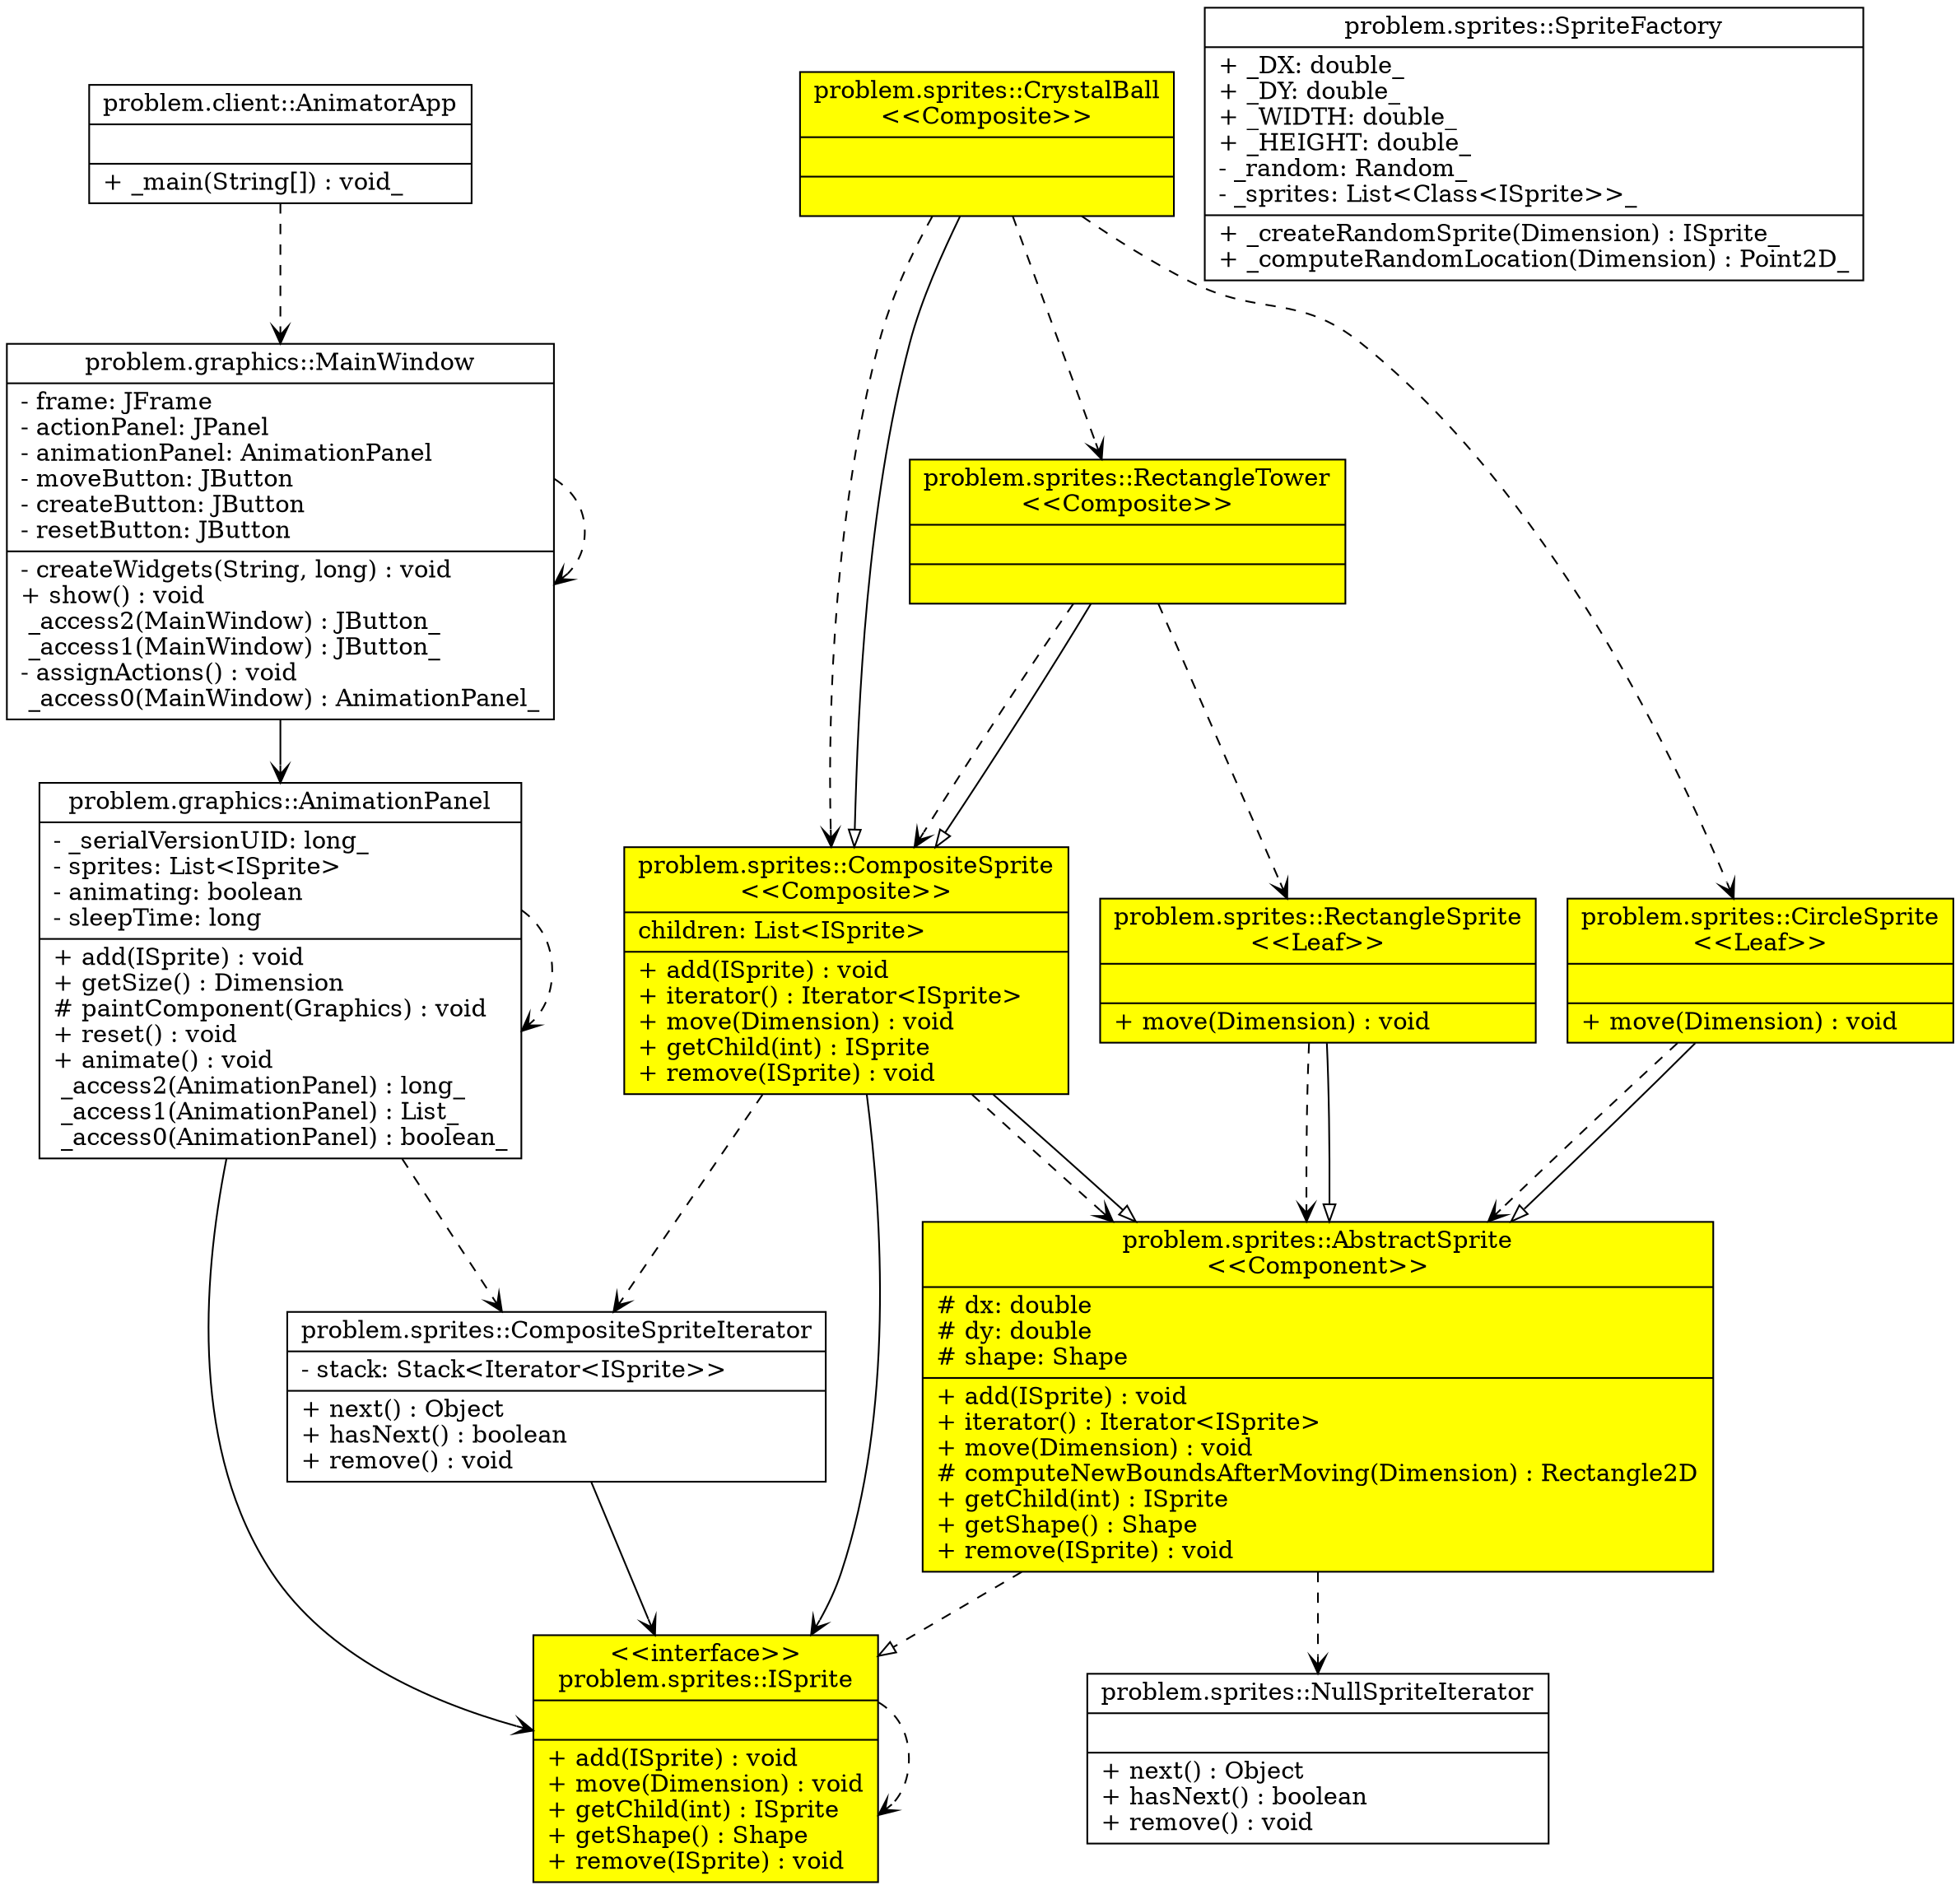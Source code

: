 digraph G{
	node [shape = "record"]
problemspritesAbstractSprite [
	label = "{problem.sprites::AbstractSprite\n\<\<Component\>\>|
	# dx: double\l
	# dy: double\l
	# shape: Shape\l
	|
	+ add(ISprite) : void\l
	+ iterator() : Iterator\<ISprite\>\l
	+ move(Dimension) : void\l
	# computeNewBoundsAfterMoving(Dimension) : Rectangle2D\l
	+ getChild(int) : ISprite\l
	+ getShape() : Shape\l
	+ remove(ISprite) : void\l
	}"
	style = "filled"
fillcolor = "yellow"]
problemspritesCompositeSpriteIterator [
	label = "{problem.sprites::CompositeSpriteIterator|
	- stack: Stack\<Iterator\<ISprite\>\>\l
	|
	+ next() : Object\l
	+ hasNext() : boolean\l
	+ remove() : void\l
	}"
	]
problemgraphicsAnimationPanel [
	label = "{problem.graphics::AnimationPanel|
	- _serialVersionUID: long_\l
	- sprites: List\<ISprite\>\l
	- animating: boolean\l
	- sleepTime: long\l
	|
	+ add(ISprite) : void\l
	+ getSize() : Dimension\l
	# paintComponent(Graphics) : void\l
	+ reset() : void\l
	+ animate() : void\l
	 _access2(AnimationPanel) : long_\l
	 _access1(AnimationPanel) : List_\l
	 _access0(AnimationPanel) : boolean_\l
	}"
	]
problemspritesISprite [
	label = "{\<\<interface\>\>\nproblem.sprites::ISprite\n\<\<Component\>\>|
	|
	+ add(ISprite) : void\l
	+ move(Dimension) : void\l
	+ getChild(int) : ISprite\l
	+ getShape() : Shape\l
	+ remove(ISprite) : void\l
	}"
	style = "filled"
fillcolor = "yellow"]
problemspritesISprite [
	label = "{\<\<interface\>\>\nproblem.sprites::ISprite|
	|
	+ add(ISprite) : void\l
	+ move(Dimension) : void\l
	+ getChild(int) : ISprite\l
	+ getShape() : Shape\l
	+ remove(ISprite) : void\l
	}"
	]
problemspritesCircleSprite [
	label = "{problem.sprites::CircleSprite\n\<\<Leaf\>\>|
	|
	+ move(Dimension) : void\l
	}"
	style = "filled"
fillcolor = "yellow"]
problemspritesRectangleTower [
	label = "{problem.sprites::RectangleTower\n\<\<Composite\>\>|
	|
	}"
	style = "filled"
fillcolor = "yellow"]
problemgraphicsMainWindow [
	label = "{problem.graphics::MainWindow|
	- frame: JFrame\l
	- actionPanel: JPanel\l
	- animationPanel: AnimationPanel\l
	- moveButton: JButton\l
	- createButton: JButton\l
	- resetButton: JButton\l
	|
	- createWidgets(String, long) : void\l
	+ show() : void\l
	 _access2(MainWindow) : JButton_\l
	 _access1(MainWindow) : JButton_\l
	- assignActions() : void\l
	 _access0(MainWindow) : AnimationPanel_\l
	}"
	]
problemspritesCrystalBall [
	label = "{problem.sprites::CrystalBall\n\<\<Composite\>\>|
	|
	}"
	style = "filled"
fillcolor = "yellow"]
problemspritesCompositeSprite [
	label = "{problem.sprites::CompositeSprite\n\<\<Composite\>\>|
	 children: List\<ISprite\>\l
	|
	+ add(ISprite) : void\l
	+ iterator() : Iterator\<ISprite\>\l
	+ move(Dimension) : void\l
	+ getChild(int) : ISprite\l
	+ remove(ISprite) : void\l
	}"
	style = "filled"
fillcolor = "yellow"]
problemspritesSpriteFactory [
	label = "{problem.sprites::SpriteFactory|
	+ _DX: double_\l
	+ _DY: double_\l
	+ _WIDTH: double_\l
	+ _HEIGHT: double_\l
	- _random: Random_\l
	- _sprites: List\<Class\<ISprite\>\>_\l
	|
	+ _createRandomSprite(Dimension) : ISprite_\l
	+ _computeRandomLocation(Dimension) : Point2D_\l
	}"
	]
problemspritesRectangleSprite [
	label = "{problem.sprites::RectangleSprite\n\<\<Leaf\>\>|
	|
	+ move(Dimension) : void\l
	}"
	style = "filled"
fillcolor = "yellow"]
problemspritesNullSpriteIterator [
	label = "{problem.sprites::NullSpriteIterator|
	|
	+ next() : Object\l
	+ hasNext() : boolean\l
	+ remove() : void\l
	}"
	]
problemclientAnimatorApp [
	label = "{problem.client::AnimatorApp|
	|
	+ _main(String[]) : void_\l
	}"
	]
	edge [style = "dashed"] [arrowhead = "empty"]
	[label = ""]problemspritesAbstractSprite->problemspritesISprite
	edge [style = "dashed"] [arrowhead = "open"]
	[label = ""]problemspritesAbstractSprite->problemspritesNullSpriteIterator
	edge [style = "solid"] [arrowhead = "open"]
	[label = ""]problemspritesCompositeSpriteIterator->problemspritesISprite
	edge [style = "solid"] [arrowhead = "open"]
	[label = ""]problemgraphicsAnimationPanel->problemspritesISprite
	edge [style = "dashed"] [arrowhead = "open"]
	[label = ""]problemgraphicsAnimationPanel->problemspritesCompositeSpriteIterator
	edge [style = "dashed"] [arrowhead = "open"]
	[label = ""]problemgraphicsAnimationPanel->problemgraphicsAnimationPanel
	edge [style = "dashed"] [arrowhead = "open"]
	[label = ""]problemspritesISprite->problemspritesISprite
	edge [style = "dashed"] [arrowhead = "open"]
	[label = ""]problemspritesCircleSprite->problemspritesAbstractSprite
	edge [style = "solid"] [arrowhead = "empty"]
	[label = ""]problemspritesCircleSprite->problemspritesAbstractSprite
	edge [style = "dashed"] [arrowhead = "open"]
	[label = ""]problemspritesRectangleTower->problemspritesRectangleSprite
	edge [style = "dashed"] [arrowhead = "open"]
	[label = ""]problemspritesRectangleTower->problemspritesCompositeSprite
	edge [style = "solid"] [arrowhead = "empty"]
	[label = ""]problemspritesRectangleTower->problemspritesCompositeSprite
	edge [style = "solid"] [arrowhead = "open"]
	[label = ""]problemgraphicsMainWindow->problemgraphicsAnimationPanel
	edge [style = "dashed"] [arrowhead = "open"]
	[label = ""]problemgraphicsMainWindow->problemgraphicsMainWindow
	edge [style = "dashed"] [arrowhead = "open"]
	[label = ""]problemspritesCrystalBall->problemspritesRectangleTower
	edge [style = "dashed"] [arrowhead = "open"]
	[label = ""]problemspritesCrystalBall->problemspritesCircleSprite
	edge [style = "dashed"] [arrowhead = "open"]
	[label = ""]problemspritesCrystalBall->problemspritesCompositeSprite
	edge [style = "solid"] [arrowhead = "empty"]
	[label = ""]problemspritesCrystalBall->problemspritesCompositeSprite
	edge [style = "solid"] [arrowhead = "open"]
	[label = ""]problemspritesCompositeSprite->problemspritesISprite
	edge [style = "dashed"] [arrowhead = "open"]
	[label = ""]problemspritesCompositeSprite->problemspritesCompositeSpriteIterator
	edge [style = "dashed"] [arrowhead = "open"]
	[label = ""]problemspritesCompositeSprite->problemspritesAbstractSprite
	edge [style = "solid"] [arrowhead = "empty"]
	[label = ""]problemspritesCompositeSprite->problemspritesAbstractSprite
	edge [style = "dashed"] [arrowhead = "open"]
	[label = ""]problemspritesRectangleSprite->problemspritesAbstractSprite
	edge [style = "solid"] [arrowhead = "empty"]
	[label = ""]problemspritesRectangleSprite->problemspritesAbstractSprite
	edge [style = "dashed"] [arrowhead = "open"]
	[label = ""]problemclientAnimatorApp->problemgraphicsMainWindow
}
